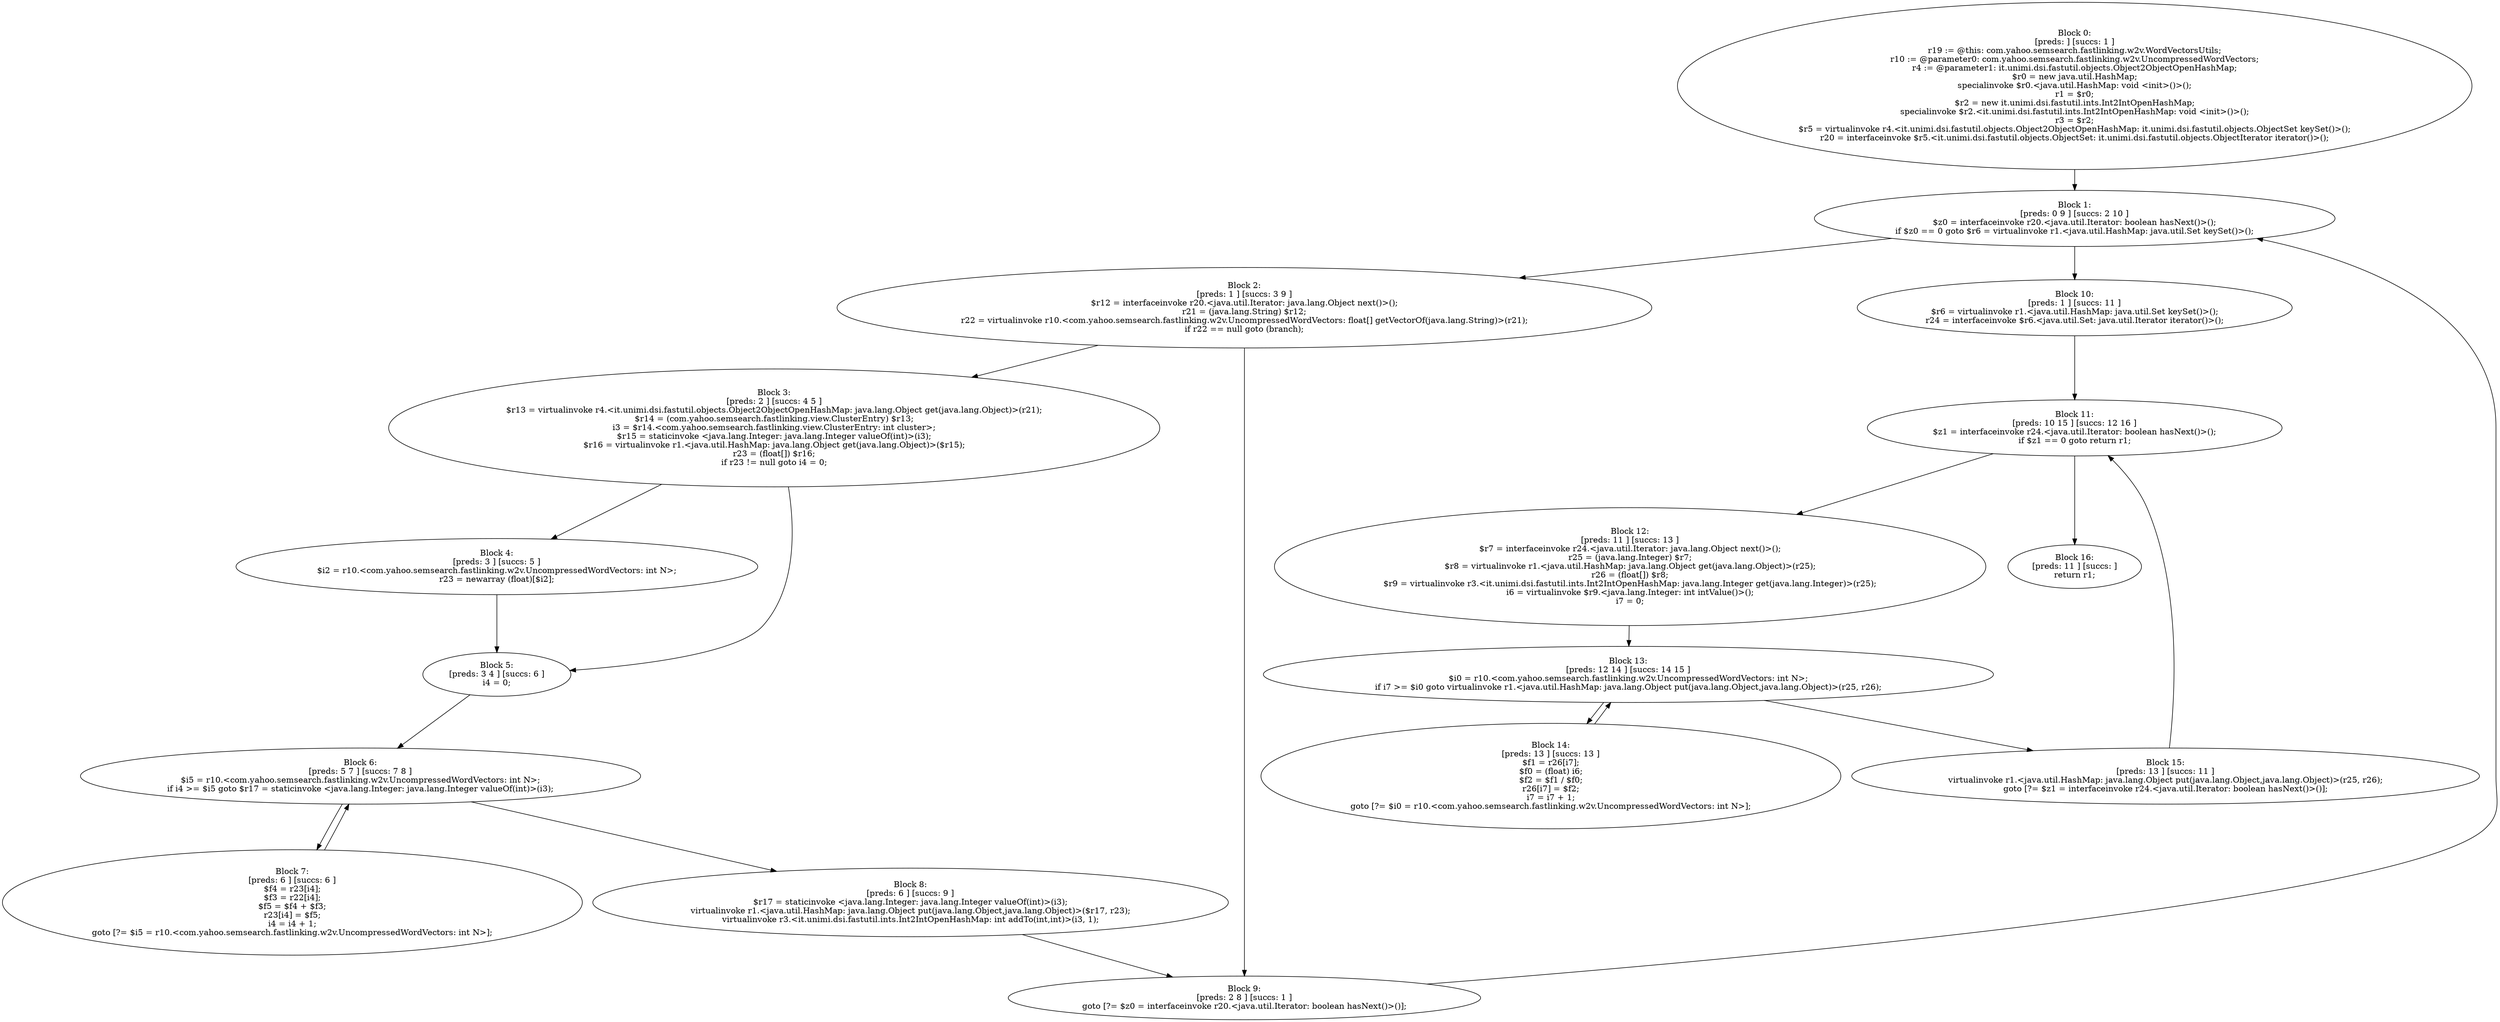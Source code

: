 digraph "unitGraph" {
    "Block 0:
[preds: ] [succs: 1 ]
r19 := @this: com.yahoo.semsearch.fastlinking.w2v.WordVectorsUtils;
r10 := @parameter0: com.yahoo.semsearch.fastlinking.w2v.UncompressedWordVectors;
r4 := @parameter1: it.unimi.dsi.fastutil.objects.Object2ObjectOpenHashMap;
$r0 = new java.util.HashMap;
specialinvoke $r0.<java.util.HashMap: void <init>()>();
r1 = $r0;
$r2 = new it.unimi.dsi.fastutil.ints.Int2IntOpenHashMap;
specialinvoke $r2.<it.unimi.dsi.fastutil.ints.Int2IntOpenHashMap: void <init>()>();
r3 = $r2;
$r5 = virtualinvoke r4.<it.unimi.dsi.fastutil.objects.Object2ObjectOpenHashMap: it.unimi.dsi.fastutil.objects.ObjectSet keySet()>();
r20 = interfaceinvoke $r5.<it.unimi.dsi.fastutil.objects.ObjectSet: it.unimi.dsi.fastutil.objects.ObjectIterator iterator()>();
"
    "Block 1:
[preds: 0 9 ] [succs: 2 10 ]
$z0 = interfaceinvoke r20.<java.util.Iterator: boolean hasNext()>();
if $z0 == 0 goto $r6 = virtualinvoke r1.<java.util.HashMap: java.util.Set keySet()>();
"
    "Block 2:
[preds: 1 ] [succs: 3 9 ]
$r12 = interfaceinvoke r20.<java.util.Iterator: java.lang.Object next()>();
r21 = (java.lang.String) $r12;
r22 = virtualinvoke r10.<com.yahoo.semsearch.fastlinking.w2v.UncompressedWordVectors: float[] getVectorOf(java.lang.String)>(r21);
if r22 == null goto (branch);
"
    "Block 3:
[preds: 2 ] [succs: 4 5 ]
$r13 = virtualinvoke r4.<it.unimi.dsi.fastutil.objects.Object2ObjectOpenHashMap: java.lang.Object get(java.lang.Object)>(r21);
$r14 = (com.yahoo.semsearch.fastlinking.view.ClusterEntry) $r13;
i3 = $r14.<com.yahoo.semsearch.fastlinking.view.ClusterEntry: int cluster>;
$r15 = staticinvoke <java.lang.Integer: java.lang.Integer valueOf(int)>(i3);
$r16 = virtualinvoke r1.<java.util.HashMap: java.lang.Object get(java.lang.Object)>($r15);
r23 = (float[]) $r16;
if r23 != null goto i4 = 0;
"
    "Block 4:
[preds: 3 ] [succs: 5 ]
$i2 = r10.<com.yahoo.semsearch.fastlinking.w2v.UncompressedWordVectors: int N>;
r23 = newarray (float)[$i2];
"
    "Block 5:
[preds: 3 4 ] [succs: 6 ]
i4 = 0;
"
    "Block 6:
[preds: 5 7 ] [succs: 7 8 ]
$i5 = r10.<com.yahoo.semsearch.fastlinking.w2v.UncompressedWordVectors: int N>;
if i4 >= $i5 goto $r17 = staticinvoke <java.lang.Integer: java.lang.Integer valueOf(int)>(i3);
"
    "Block 7:
[preds: 6 ] [succs: 6 ]
$f4 = r23[i4];
$f3 = r22[i4];
$f5 = $f4 + $f3;
r23[i4] = $f5;
i4 = i4 + 1;
goto [?= $i5 = r10.<com.yahoo.semsearch.fastlinking.w2v.UncompressedWordVectors: int N>];
"
    "Block 8:
[preds: 6 ] [succs: 9 ]
$r17 = staticinvoke <java.lang.Integer: java.lang.Integer valueOf(int)>(i3);
virtualinvoke r1.<java.util.HashMap: java.lang.Object put(java.lang.Object,java.lang.Object)>($r17, r23);
virtualinvoke r3.<it.unimi.dsi.fastutil.ints.Int2IntOpenHashMap: int addTo(int,int)>(i3, 1);
"
    "Block 9:
[preds: 2 8 ] [succs: 1 ]
goto [?= $z0 = interfaceinvoke r20.<java.util.Iterator: boolean hasNext()>()];
"
    "Block 10:
[preds: 1 ] [succs: 11 ]
$r6 = virtualinvoke r1.<java.util.HashMap: java.util.Set keySet()>();
r24 = interfaceinvoke $r6.<java.util.Set: java.util.Iterator iterator()>();
"
    "Block 11:
[preds: 10 15 ] [succs: 12 16 ]
$z1 = interfaceinvoke r24.<java.util.Iterator: boolean hasNext()>();
if $z1 == 0 goto return r1;
"
    "Block 12:
[preds: 11 ] [succs: 13 ]
$r7 = interfaceinvoke r24.<java.util.Iterator: java.lang.Object next()>();
r25 = (java.lang.Integer) $r7;
$r8 = virtualinvoke r1.<java.util.HashMap: java.lang.Object get(java.lang.Object)>(r25);
r26 = (float[]) $r8;
$r9 = virtualinvoke r3.<it.unimi.dsi.fastutil.ints.Int2IntOpenHashMap: java.lang.Integer get(java.lang.Integer)>(r25);
i6 = virtualinvoke $r9.<java.lang.Integer: int intValue()>();
i7 = 0;
"
    "Block 13:
[preds: 12 14 ] [succs: 14 15 ]
$i0 = r10.<com.yahoo.semsearch.fastlinking.w2v.UncompressedWordVectors: int N>;
if i7 >= $i0 goto virtualinvoke r1.<java.util.HashMap: java.lang.Object put(java.lang.Object,java.lang.Object)>(r25, r26);
"
    "Block 14:
[preds: 13 ] [succs: 13 ]
$f1 = r26[i7];
$f0 = (float) i6;
$f2 = $f1 / $f0;
r26[i7] = $f2;
i7 = i7 + 1;
goto [?= $i0 = r10.<com.yahoo.semsearch.fastlinking.w2v.UncompressedWordVectors: int N>];
"
    "Block 15:
[preds: 13 ] [succs: 11 ]
virtualinvoke r1.<java.util.HashMap: java.lang.Object put(java.lang.Object,java.lang.Object)>(r25, r26);
goto [?= $z1 = interfaceinvoke r24.<java.util.Iterator: boolean hasNext()>()];
"
    "Block 16:
[preds: 11 ] [succs: ]
return r1;
"
    "Block 0:
[preds: ] [succs: 1 ]
r19 := @this: com.yahoo.semsearch.fastlinking.w2v.WordVectorsUtils;
r10 := @parameter0: com.yahoo.semsearch.fastlinking.w2v.UncompressedWordVectors;
r4 := @parameter1: it.unimi.dsi.fastutil.objects.Object2ObjectOpenHashMap;
$r0 = new java.util.HashMap;
specialinvoke $r0.<java.util.HashMap: void <init>()>();
r1 = $r0;
$r2 = new it.unimi.dsi.fastutil.ints.Int2IntOpenHashMap;
specialinvoke $r2.<it.unimi.dsi.fastutil.ints.Int2IntOpenHashMap: void <init>()>();
r3 = $r2;
$r5 = virtualinvoke r4.<it.unimi.dsi.fastutil.objects.Object2ObjectOpenHashMap: it.unimi.dsi.fastutil.objects.ObjectSet keySet()>();
r20 = interfaceinvoke $r5.<it.unimi.dsi.fastutil.objects.ObjectSet: it.unimi.dsi.fastutil.objects.ObjectIterator iterator()>();
"->"Block 1:
[preds: 0 9 ] [succs: 2 10 ]
$z0 = interfaceinvoke r20.<java.util.Iterator: boolean hasNext()>();
if $z0 == 0 goto $r6 = virtualinvoke r1.<java.util.HashMap: java.util.Set keySet()>();
";
    "Block 1:
[preds: 0 9 ] [succs: 2 10 ]
$z0 = interfaceinvoke r20.<java.util.Iterator: boolean hasNext()>();
if $z0 == 0 goto $r6 = virtualinvoke r1.<java.util.HashMap: java.util.Set keySet()>();
"->"Block 2:
[preds: 1 ] [succs: 3 9 ]
$r12 = interfaceinvoke r20.<java.util.Iterator: java.lang.Object next()>();
r21 = (java.lang.String) $r12;
r22 = virtualinvoke r10.<com.yahoo.semsearch.fastlinking.w2v.UncompressedWordVectors: float[] getVectorOf(java.lang.String)>(r21);
if r22 == null goto (branch);
";
    "Block 1:
[preds: 0 9 ] [succs: 2 10 ]
$z0 = interfaceinvoke r20.<java.util.Iterator: boolean hasNext()>();
if $z0 == 0 goto $r6 = virtualinvoke r1.<java.util.HashMap: java.util.Set keySet()>();
"->"Block 10:
[preds: 1 ] [succs: 11 ]
$r6 = virtualinvoke r1.<java.util.HashMap: java.util.Set keySet()>();
r24 = interfaceinvoke $r6.<java.util.Set: java.util.Iterator iterator()>();
";
    "Block 2:
[preds: 1 ] [succs: 3 9 ]
$r12 = interfaceinvoke r20.<java.util.Iterator: java.lang.Object next()>();
r21 = (java.lang.String) $r12;
r22 = virtualinvoke r10.<com.yahoo.semsearch.fastlinking.w2v.UncompressedWordVectors: float[] getVectorOf(java.lang.String)>(r21);
if r22 == null goto (branch);
"->"Block 3:
[preds: 2 ] [succs: 4 5 ]
$r13 = virtualinvoke r4.<it.unimi.dsi.fastutil.objects.Object2ObjectOpenHashMap: java.lang.Object get(java.lang.Object)>(r21);
$r14 = (com.yahoo.semsearch.fastlinking.view.ClusterEntry) $r13;
i3 = $r14.<com.yahoo.semsearch.fastlinking.view.ClusterEntry: int cluster>;
$r15 = staticinvoke <java.lang.Integer: java.lang.Integer valueOf(int)>(i3);
$r16 = virtualinvoke r1.<java.util.HashMap: java.lang.Object get(java.lang.Object)>($r15);
r23 = (float[]) $r16;
if r23 != null goto i4 = 0;
";
    "Block 2:
[preds: 1 ] [succs: 3 9 ]
$r12 = interfaceinvoke r20.<java.util.Iterator: java.lang.Object next()>();
r21 = (java.lang.String) $r12;
r22 = virtualinvoke r10.<com.yahoo.semsearch.fastlinking.w2v.UncompressedWordVectors: float[] getVectorOf(java.lang.String)>(r21);
if r22 == null goto (branch);
"->"Block 9:
[preds: 2 8 ] [succs: 1 ]
goto [?= $z0 = interfaceinvoke r20.<java.util.Iterator: boolean hasNext()>()];
";
    "Block 3:
[preds: 2 ] [succs: 4 5 ]
$r13 = virtualinvoke r4.<it.unimi.dsi.fastutil.objects.Object2ObjectOpenHashMap: java.lang.Object get(java.lang.Object)>(r21);
$r14 = (com.yahoo.semsearch.fastlinking.view.ClusterEntry) $r13;
i3 = $r14.<com.yahoo.semsearch.fastlinking.view.ClusterEntry: int cluster>;
$r15 = staticinvoke <java.lang.Integer: java.lang.Integer valueOf(int)>(i3);
$r16 = virtualinvoke r1.<java.util.HashMap: java.lang.Object get(java.lang.Object)>($r15);
r23 = (float[]) $r16;
if r23 != null goto i4 = 0;
"->"Block 4:
[preds: 3 ] [succs: 5 ]
$i2 = r10.<com.yahoo.semsearch.fastlinking.w2v.UncompressedWordVectors: int N>;
r23 = newarray (float)[$i2];
";
    "Block 3:
[preds: 2 ] [succs: 4 5 ]
$r13 = virtualinvoke r4.<it.unimi.dsi.fastutil.objects.Object2ObjectOpenHashMap: java.lang.Object get(java.lang.Object)>(r21);
$r14 = (com.yahoo.semsearch.fastlinking.view.ClusterEntry) $r13;
i3 = $r14.<com.yahoo.semsearch.fastlinking.view.ClusterEntry: int cluster>;
$r15 = staticinvoke <java.lang.Integer: java.lang.Integer valueOf(int)>(i3);
$r16 = virtualinvoke r1.<java.util.HashMap: java.lang.Object get(java.lang.Object)>($r15);
r23 = (float[]) $r16;
if r23 != null goto i4 = 0;
"->"Block 5:
[preds: 3 4 ] [succs: 6 ]
i4 = 0;
";
    "Block 4:
[preds: 3 ] [succs: 5 ]
$i2 = r10.<com.yahoo.semsearch.fastlinking.w2v.UncompressedWordVectors: int N>;
r23 = newarray (float)[$i2];
"->"Block 5:
[preds: 3 4 ] [succs: 6 ]
i4 = 0;
";
    "Block 5:
[preds: 3 4 ] [succs: 6 ]
i4 = 0;
"->"Block 6:
[preds: 5 7 ] [succs: 7 8 ]
$i5 = r10.<com.yahoo.semsearch.fastlinking.w2v.UncompressedWordVectors: int N>;
if i4 >= $i5 goto $r17 = staticinvoke <java.lang.Integer: java.lang.Integer valueOf(int)>(i3);
";
    "Block 6:
[preds: 5 7 ] [succs: 7 8 ]
$i5 = r10.<com.yahoo.semsearch.fastlinking.w2v.UncompressedWordVectors: int N>;
if i4 >= $i5 goto $r17 = staticinvoke <java.lang.Integer: java.lang.Integer valueOf(int)>(i3);
"->"Block 7:
[preds: 6 ] [succs: 6 ]
$f4 = r23[i4];
$f3 = r22[i4];
$f5 = $f4 + $f3;
r23[i4] = $f5;
i4 = i4 + 1;
goto [?= $i5 = r10.<com.yahoo.semsearch.fastlinking.w2v.UncompressedWordVectors: int N>];
";
    "Block 6:
[preds: 5 7 ] [succs: 7 8 ]
$i5 = r10.<com.yahoo.semsearch.fastlinking.w2v.UncompressedWordVectors: int N>;
if i4 >= $i5 goto $r17 = staticinvoke <java.lang.Integer: java.lang.Integer valueOf(int)>(i3);
"->"Block 8:
[preds: 6 ] [succs: 9 ]
$r17 = staticinvoke <java.lang.Integer: java.lang.Integer valueOf(int)>(i3);
virtualinvoke r1.<java.util.HashMap: java.lang.Object put(java.lang.Object,java.lang.Object)>($r17, r23);
virtualinvoke r3.<it.unimi.dsi.fastutil.ints.Int2IntOpenHashMap: int addTo(int,int)>(i3, 1);
";
    "Block 7:
[preds: 6 ] [succs: 6 ]
$f4 = r23[i4];
$f3 = r22[i4];
$f5 = $f4 + $f3;
r23[i4] = $f5;
i4 = i4 + 1;
goto [?= $i5 = r10.<com.yahoo.semsearch.fastlinking.w2v.UncompressedWordVectors: int N>];
"->"Block 6:
[preds: 5 7 ] [succs: 7 8 ]
$i5 = r10.<com.yahoo.semsearch.fastlinking.w2v.UncompressedWordVectors: int N>;
if i4 >= $i5 goto $r17 = staticinvoke <java.lang.Integer: java.lang.Integer valueOf(int)>(i3);
";
    "Block 8:
[preds: 6 ] [succs: 9 ]
$r17 = staticinvoke <java.lang.Integer: java.lang.Integer valueOf(int)>(i3);
virtualinvoke r1.<java.util.HashMap: java.lang.Object put(java.lang.Object,java.lang.Object)>($r17, r23);
virtualinvoke r3.<it.unimi.dsi.fastutil.ints.Int2IntOpenHashMap: int addTo(int,int)>(i3, 1);
"->"Block 9:
[preds: 2 8 ] [succs: 1 ]
goto [?= $z0 = interfaceinvoke r20.<java.util.Iterator: boolean hasNext()>()];
";
    "Block 9:
[preds: 2 8 ] [succs: 1 ]
goto [?= $z0 = interfaceinvoke r20.<java.util.Iterator: boolean hasNext()>()];
"->"Block 1:
[preds: 0 9 ] [succs: 2 10 ]
$z0 = interfaceinvoke r20.<java.util.Iterator: boolean hasNext()>();
if $z0 == 0 goto $r6 = virtualinvoke r1.<java.util.HashMap: java.util.Set keySet()>();
";
    "Block 10:
[preds: 1 ] [succs: 11 ]
$r6 = virtualinvoke r1.<java.util.HashMap: java.util.Set keySet()>();
r24 = interfaceinvoke $r6.<java.util.Set: java.util.Iterator iterator()>();
"->"Block 11:
[preds: 10 15 ] [succs: 12 16 ]
$z1 = interfaceinvoke r24.<java.util.Iterator: boolean hasNext()>();
if $z1 == 0 goto return r1;
";
    "Block 11:
[preds: 10 15 ] [succs: 12 16 ]
$z1 = interfaceinvoke r24.<java.util.Iterator: boolean hasNext()>();
if $z1 == 0 goto return r1;
"->"Block 12:
[preds: 11 ] [succs: 13 ]
$r7 = interfaceinvoke r24.<java.util.Iterator: java.lang.Object next()>();
r25 = (java.lang.Integer) $r7;
$r8 = virtualinvoke r1.<java.util.HashMap: java.lang.Object get(java.lang.Object)>(r25);
r26 = (float[]) $r8;
$r9 = virtualinvoke r3.<it.unimi.dsi.fastutil.ints.Int2IntOpenHashMap: java.lang.Integer get(java.lang.Integer)>(r25);
i6 = virtualinvoke $r9.<java.lang.Integer: int intValue()>();
i7 = 0;
";
    "Block 11:
[preds: 10 15 ] [succs: 12 16 ]
$z1 = interfaceinvoke r24.<java.util.Iterator: boolean hasNext()>();
if $z1 == 0 goto return r1;
"->"Block 16:
[preds: 11 ] [succs: ]
return r1;
";
    "Block 12:
[preds: 11 ] [succs: 13 ]
$r7 = interfaceinvoke r24.<java.util.Iterator: java.lang.Object next()>();
r25 = (java.lang.Integer) $r7;
$r8 = virtualinvoke r1.<java.util.HashMap: java.lang.Object get(java.lang.Object)>(r25);
r26 = (float[]) $r8;
$r9 = virtualinvoke r3.<it.unimi.dsi.fastutil.ints.Int2IntOpenHashMap: java.lang.Integer get(java.lang.Integer)>(r25);
i6 = virtualinvoke $r9.<java.lang.Integer: int intValue()>();
i7 = 0;
"->"Block 13:
[preds: 12 14 ] [succs: 14 15 ]
$i0 = r10.<com.yahoo.semsearch.fastlinking.w2v.UncompressedWordVectors: int N>;
if i7 >= $i0 goto virtualinvoke r1.<java.util.HashMap: java.lang.Object put(java.lang.Object,java.lang.Object)>(r25, r26);
";
    "Block 13:
[preds: 12 14 ] [succs: 14 15 ]
$i0 = r10.<com.yahoo.semsearch.fastlinking.w2v.UncompressedWordVectors: int N>;
if i7 >= $i0 goto virtualinvoke r1.<java.util.HashMap: java.lang.Object put(java.lang.Object,java.lang.Object)>(r25, r26);
"->"Block 14:
[preds: 13 ] [succs: 13 ]
$f1 = r26[i7];
$f0 = (float) i6;
$f2 = $f1 / $f0;
r26[i7] = $f2;
i7 = i7 + 1;
goto [?= $i0 = r10.<com.yahoo.semsearch.fastlinking.w2v.UncompressedWordVectors: int N>];
";
    "Block 13:
[preds: 12 14 ] [succs: 14 15 ]
$i0 = r10.<com.yahoo.semsearch.fastlinking.w2v.UncompressedWordVectors: int N>;
if i7 >= $i0 goto virtualinvoke r1.<java.util.HashMap: java.lang.Object put(java.lang.Object,java.lang.Object)>(r25, r26);
"->"Block 15:
[preds: 13 ] [succs: 11 ]
virtualinvoke r1.<java.util.HashMap: java.lang.Object put(java.lang.Object,java.lang.Object)>(r25, r26);
goto [?= $z1 = interfaceinvoke r24.<java.util.Iterator: boolean hasNext()>()];
";
    "Block 14:
[preds: 13 ] [succs: 13 ]
$f1 = r26[i7];
$f0 = (float) i6;
$f2 = $f1 / $f0;
r26[i7] = $f2;
i7 = i7 + 1;
goto [?= $i0 = r10.<com.yahoo.semsearch.fastlinking.w2v.UncompressedWordVectors: int N>];
"->"Block 13:
[preds: 12 14 ] [succs: 14 15 ]
$i0 = r10.<com.yahoo.semsearch.fastlinking.w2v.UncompressedWordVectors: int N>;
if i7 >= $i0 goto virtualinvoke r1.<java.util.HashMap: java.lang.Object put(java.lang.Object,java.lang.Object)>(r25, r26);
";
    "Block 15:
[preds: 13 ] [succs: 11 ]
virtualinvoke r1.<java.util.HashMap: java.lang.Object put(java.lang.Object,java.lang.Object)>(r25, r26);
goto [?= $z1 = interfaceinvoke r24.<java.util.Iterator: boolean hasNext()>()];
"->"Block 11:
[preds: 10 15 ] [succs: 12 16 ]
$z1 = interfaceinvoke r24.<java.util.Iterator: boolean hasNext()>();
if $z1 == 0 goto return r1;
";
}
